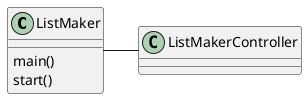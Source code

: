 @startuml
'https://plantuml.com/class-diagram

class ListMaker {
    main()
    start()
}

class ListMakerController {

}

ListMaker - ListMakerController

@enduml